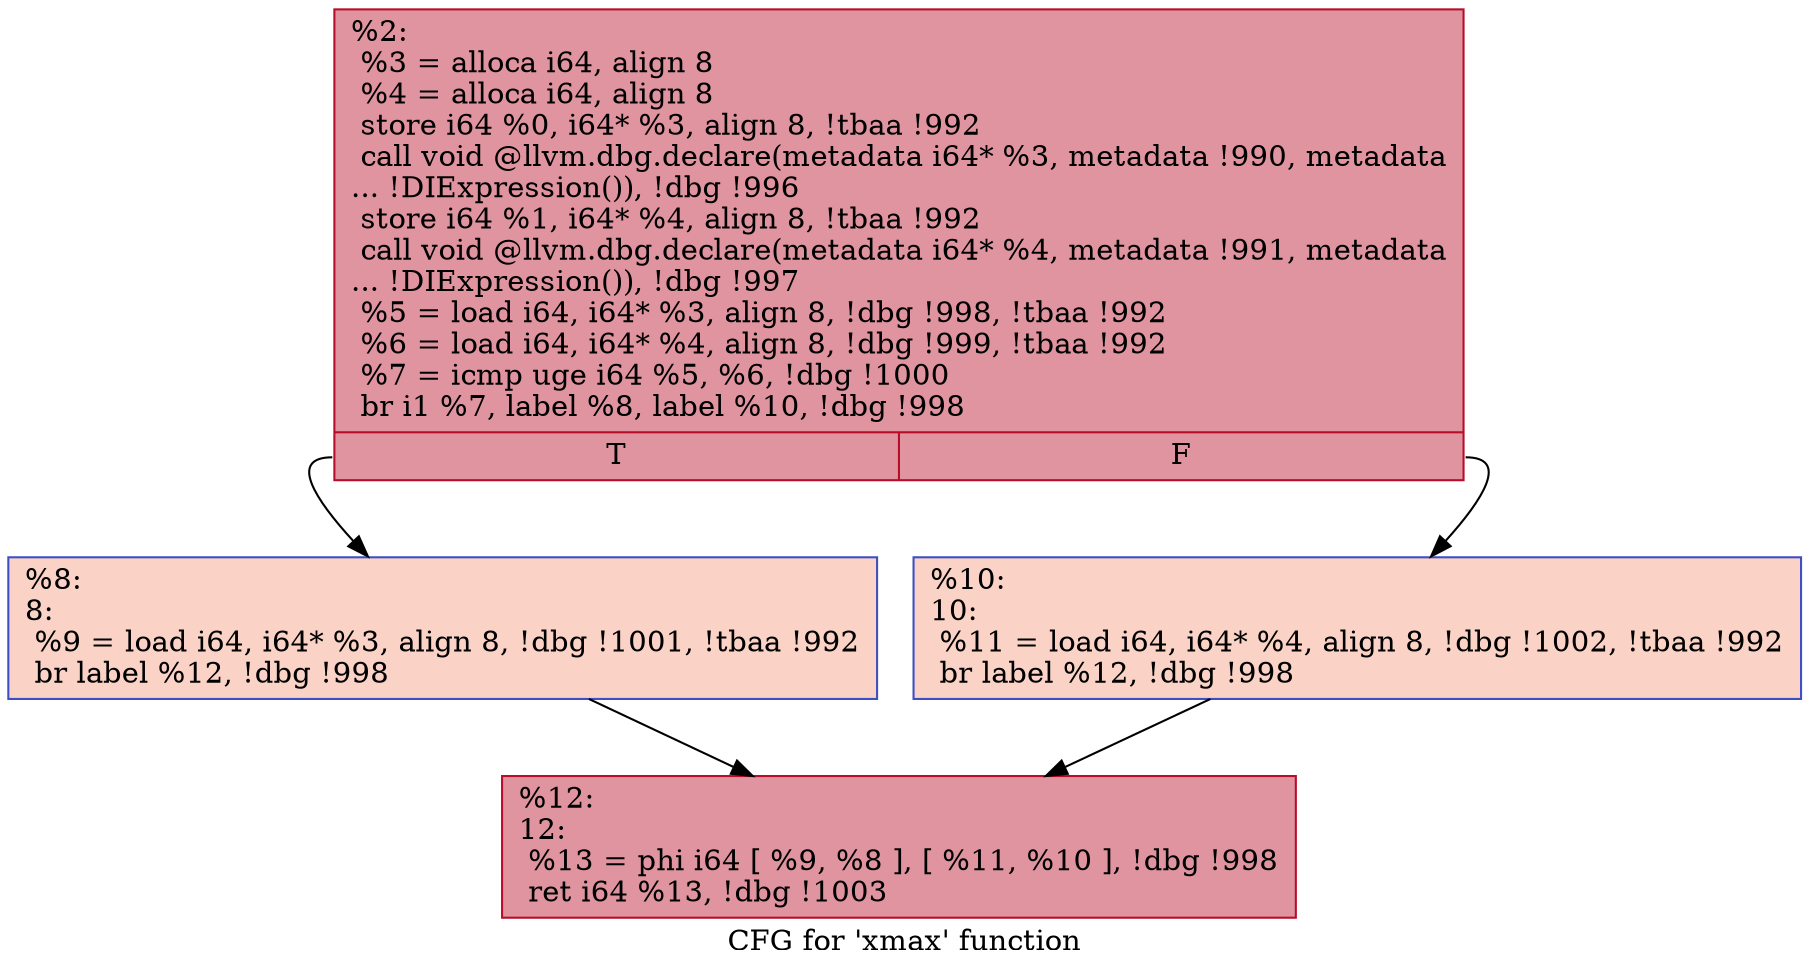 digraph "CFG for 'xmax' function" {
	label="CFG for 'xmax' function";

	Node0xd9d330 [shape=record,color="#b70d28ff", style=filled, fillcolor="#b70d2870",label="{%2:\l  %3 = alloca i64, align 8\l  %4 = alloca i64, align 8\l  store i64 %0, i64* %3, align 8, !tbaa !992\l  call void @llvm.dbg.declare(metadata i64* %3, metadata !990, metadata\l... !DIExpression()), !dbg !996\l  store i64 %1, i64* %4, align 8, !tbaa !992\l  call void @llvm.dbg.declare(metadata i64* %4, metadata !991, metadata\l... !DIExpression()), !dbg !997\l  %5 = load i64, i64* %3, align 8, !dbg !998, !tbaa !992\l  %6 = load i64, i64* %4, align 8, !dbg !999, !tbaa !992\l  %7 = icmp uge i64 %5, %6, !dbg !1000\l  br i1 %7, label %8, label %10, !dbg !998\l|{<s0>T|<s1>F}}"];
	Node0xd9d330:s0 -> Node0xd9e890;
	Node0xd9d330:s1 -> Node0xd9e8e0;
	Node0xd9e890 [shape=record,color="#3d50c3ff", style=filled, fillcolor="#f59c7d70",label="{%8:\l8:                                                \l  %9 = load i64, i64* %3, align 8, !dbg !1001, !tbaa !992\l  br label %12, !dbg !998\l}"];
	Node0xd9e890 -> Node0xd9e930;
	Node0xd9e8e0 [shape=record,color="#3d50c3ff", style=filled, fillcolor="#f59c7d70",label="{%10:\l10:                                               \l  %11 = load i64, i64* %4, align 8, !dbg !1002, !tbaa !992\l  br label %12, !dbg !998\l}"];
	Node0xd9e8e0 -> Node0xd9e930;
	Node0xd9e930 [shape=record,color="#b70d28ff", style=filled, fillcolor="#b70d2870",label="{%12:\l12:                                               \l  %13 = phi i64 [ %9, %8 ], [ %11, %10 ], !dbg !998\l  ret i64 %13, !dbg !1003\l}"];
}
